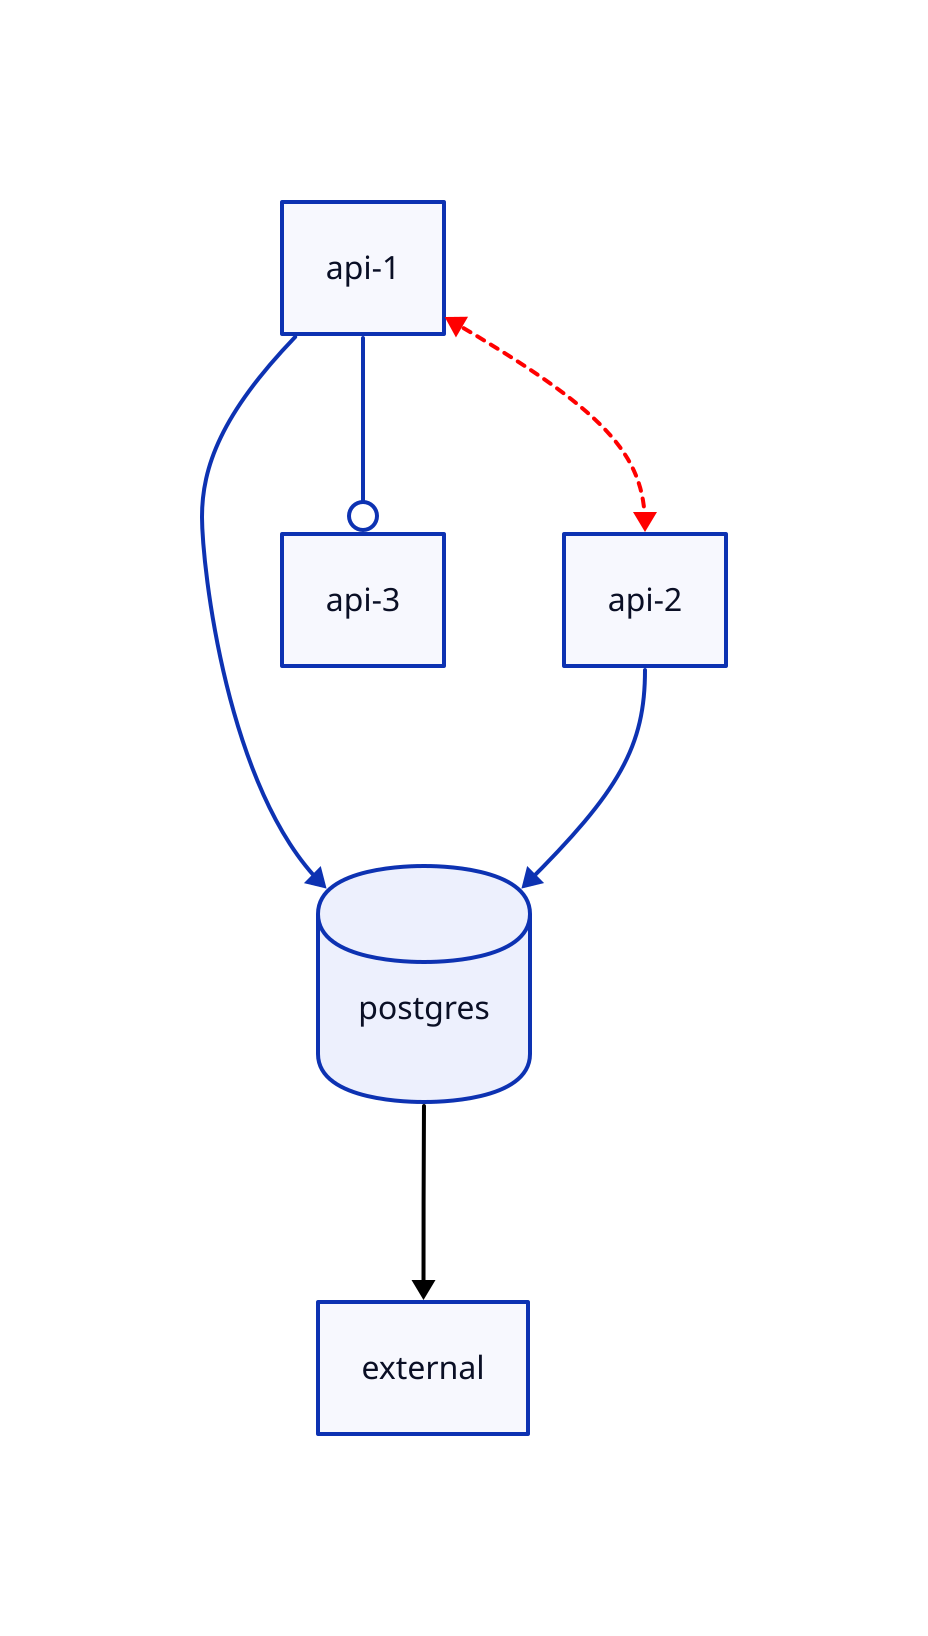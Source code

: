 vars: {
  d2-legend: {
    a: {
      label: Microservice
    }
    b: Database {
      shape: cylinder
      style.stroke-dash: 2
    }
    a <-> b: Good relationship {
      style.stroke: red
      style.stroke-dash: 2
      style.stroke-width: 1
    }
    a -> b: Bad relationship
    a -> b: Tenuous {
      target-arrowhead.shape: circle
    }
  }
}

api-1
api-2

api-1 -> postgres
api-2 -> postgres

postgres: {
  shape: cylinder
}
postgres -> external: {
  style.stroke: black
}

api-1 <-> api-2: {
  style.stroke: red
  style.stroke-dash: 2
}
api-1 -> api-3: {
  target-arrowhead.shape: circle
}
